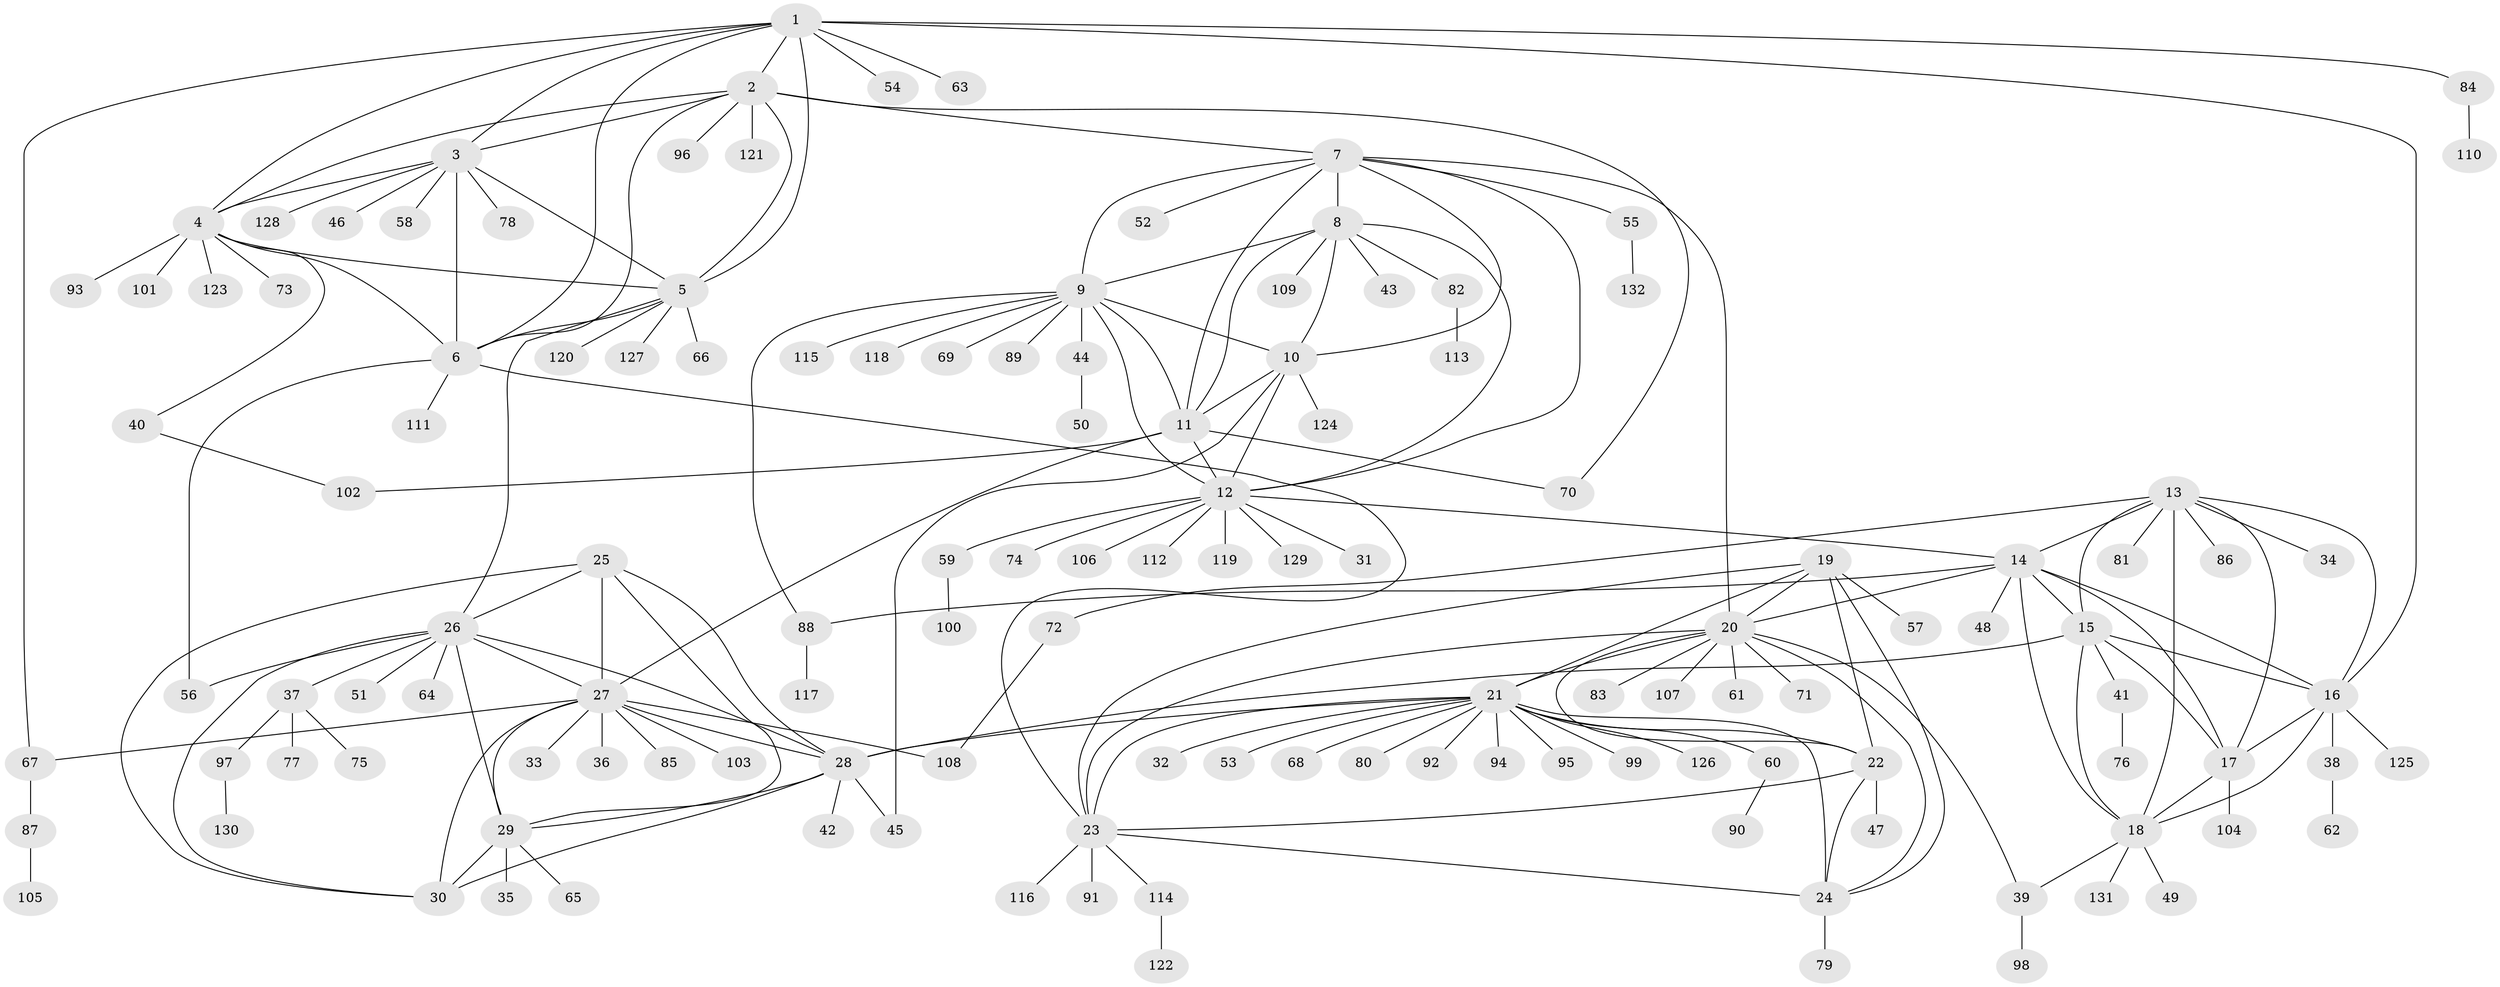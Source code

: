 // Generated by graph-tools (version 1.1) at 2025/50/03/09/25 03:50:42]
// undirected, 132 vertices, 195 edges
graph export_dot {
graph [start="1"]
  node [color=gray90,style=filled];
  1;
  2;
  3;
  4;
  5;
  6;
  7;
  8;
  9;
  10;
  11;
  12;
  13;
  14;
  15;
  16;
  17;
  18;
  19;
  20;
  21;
  22;
  23;
  24;
  25;
  26;
  27;
  28;
  29;
  30;
  31;
  32;
  33;
  34;
  35;
  36;
  37;
  38;
  39;
  40;
  41;
  42;
  43;
  44;
  45;
  46;
  47;
  48;
  49;
  50;
  51;
  52;
  53;
  54;
  55;
  56;
  57;
  58;
  59;
  60;
  61;
  62;
  63;
  64;
  65;
  66;
  67;
  68;
  69;
  70;
  71;
  72;
  73;
  74;
  75;
  76;
  77;
  78;
  79;
  80;
  81;
  82;
  83;
  84;
  85;
  86;
  87;
  88;
  89;
  90;
  91;
  92;
  93;
  94;
  95;
  96;
  97;
  98;
  99;
  100;
  101;
  102;
  103;
  104;
  105;
  106;
  107;
  108;
  109;
  110;
  111;
  112;
  113;
  114;
  115;
  116;
  117;
  118;
  119;
  120;
  121;
  122;
  123;
  124;
  125;
  126;
  127;
  128;
  129;
  130;
  131;
  132;
  1 -- 2;
  1 -- 3;
  1 -- 4;
  1 -- 5;
  1 -- 6;
  1 -- 16;
  1 -- 54;
  1 -- 63;
  1 -- 67;
  1 -- 84;
  2 -- 3;
  2 -- 4;
  2 -- 5;
  2 -- 6;
  2 -- 7;
  2 -- 70;
  2 -- 96;
  2 -- 121;
  3 -- 4;
  3 -- 5;
  3 -- 6;
  3 -- 46;
  3 -- 58;
  3 -- 78;
  3 -- 128;
  4 -- 5;
  4 -- 6;
  4 -- 40;
  4 -- 73;
  4 -- 93;
  4 -- 101;
  4 -- 123;
  5 -- 6;
  5 -- 26;
  5 -- 66;
  5 -- 120;
  5 -- 127;
  6 -- 23;
  6 -- 56;
  6 -- 111;
  7 -- 8;
  7 -- 9;
  7 -- 10;
  7 -- 11;
  7 -- 12;
  7 -- 20;
  7 -- 52;
  7 -- 55;
  8 -- 9;
  8 -- 10;
  8 -- 11;
  8 -- 12;
  8 -- 43;
  8 -- 82;
  8 -- 109;
  9 -- 10;
  9 -- 11;
  9 -- 12;
  9 -- 44;
  9 -- 69;
  9 -- 88;
  9 -- 89;
  9 -- 115;
  9 -- 118;
  10 -- 11;
  10 -- 12;
  10 -- 45;
  10 -- 124;
  11 -- 12;
  11 -- 27;
  11 -- 70;
  11 -- 102;
  12 -- 14;
  12 -- 31;
  12 -- 59;
  12 -- 74;
  12 -- 106;
  12 -- 112;
  12 -- 119;
  12 -- 129;
  13 -- 14;
  13 -- 15;
  13 -- 16;
  13 -- 17;
  13 -- 18;
  13 -- 34;
  13 -- 72;
  13 -- 81;
  13 -- 86;
  14 -- 15;
  14 -- 16;
  14 -- 17;
  14 -- 18;
  14 -- 20;
  14 -- 48;
  14 -- 88;
  15 -- 16;
  15 -- 17;
  15 -- 18;
  15 -- 28;
  15 -- 41;
  16 -- 17;
  16 -- 18;
  16 -- 38;
  16 -- 125;
  17 -- 18;
  17 -- 104;
  18 -- 39;
  18 -- 49;
  18 -- 131;
  19 -- 20;
  19 -- 21;
  19 -- 22;
  19 -- 23;
  19 -- 24;
  19 -- 57;
  20 -- 21;
  20 -- 22;
  20 -- 23;
  20 -- 24;
  20 -- 39;
  20 -- 61;
  20 -- 71;
  20 -- 83;
  20 -- 107;
  21 -- 22;
  21 -- 23;
  21 -- 24;
  21 -- 28;
  21 -- 32;
  21 -- 53;
  21 -- 60;
  21 -- 68;
  21 -- 80;
  21 -- 92;
  21 -- 94;
  21 -- 95;
  21 -- 99;
  21 -- 126;
  22 -- 23;
  22 -- 24;
  22 -- 47;
  23 -- 24;
  23 -- 91;
  23 -- 114;
  23 -- 116;
  24 -- 79;
  25 -- 26;
  25 -- 27;
  25 -- 28;
  25 -- 29;
  25 -- 30;
  26 -- 27;
  26 -- 28;
  26 -- 29;
  26 -- 30;
  26 -- 37;
  26 -- 51;
  26 -- 56;
  26 -- 64;
  27 -- 28;
  27 -- 29;
  27 -- 30;
  27 -- 33;
  27 -- 36;
  27 -- 67;
  27 -- 85;
  27 -- 103;
  27 -- 108;
  28 -- 29;
  28 -- 30;
  28 -- 42;
  28 -- 45;
  29 -- 30;
  29 -- 35;
  29 -- 65;
  37 -- 75;
  37 -- 77;
  37 -- 97;
  38 -- 62;
  39 -- 98;
  40 -- 102;
  41 -- 76;
  44 -- 50;
  55 -- 132;
  59 -- 100;
  60 -- 90;
  67 -- 87;
  72 -- 108;
  82 -- 113;
  84 -- 110;
  87 -- 105;
  88 -- 117;
  97 -- 130;
  114 -- 122;
}

